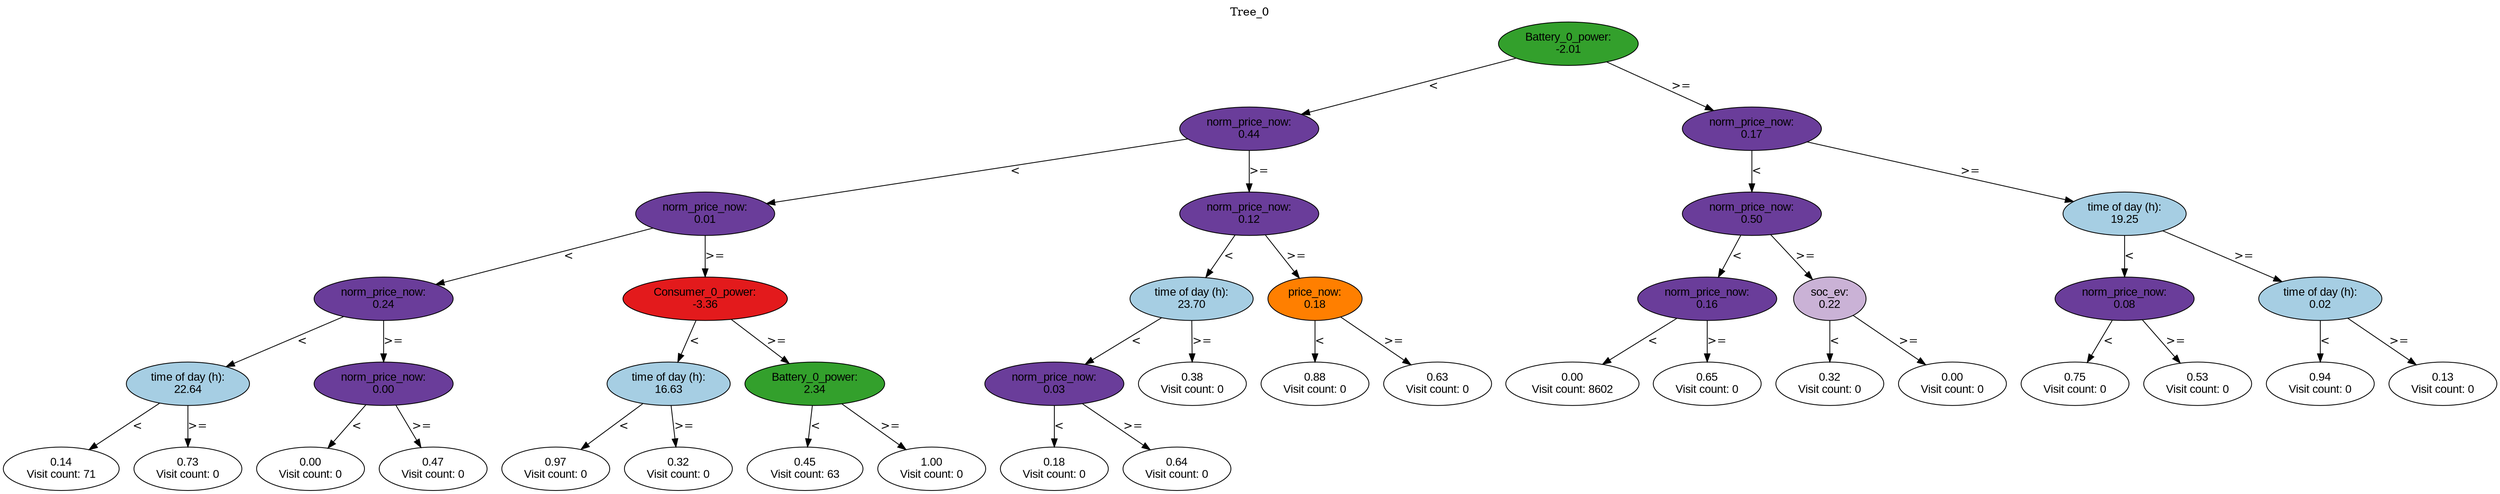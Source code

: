 digraph BST {
    node [fontname="Arial" style=filled colorscheme=paired12];
    0 [ label = "Battery_0_power:
-2.01" fillcolor=4];
    1 [ label = "norm_price_now:
0.44" fillcolor=10];
    2 [ label = "norm_price_now:
0.01" fillcolor=10];
    3 [ label = "norm_price_now:
0.24" fillcolor=10];
    4 [ label = "time of day (h):
22.64" fillcolor=1];
    5 [ label = "0.14
Visit count: 71" fillcolor=white];
    6 [ label = "0.73
Visit count: 0" fillcolor=white];
    7 [ label = "norm_price_now:
0.00" fillcolor=10];
    8 [ label = "0.00
Visit count: 0" fillcolor=white];
    9 [ label = "0.47
Visit count: 0" fillcolor=white];
    10 [ label = "Consumer_0_power:
-3.36" fillcolor=6];
    11 [ label = "time of day (h):
16.63" fillcolor=1];
    12 [ label = "0.97
Visit count: 0" fillcolor=white];
    13 [ label = "0.32
Visit count: 0" fillcolor=white];
    14 [ label = "Battery_0_power:
2.34" fillcolor=4];
    15 [ label = "0.45
Visit count: 63" fillcolor=white];
    16 [ label = "1.00
Visit count: 0" fillcolor=white];
    17 [ label = "norm_price_now:
0.12" fillcolor=10];
    18 [ label = "time of day (h):
23.70" fillcolor=1];
    19 [ label = "norm_price_now:
0.03" fillcolor=10];
    20 [ label = "0.18
Visit count: 0" fillcolor=white];
    21 [ label = "0.64
Visit count: 0" fillcolor=white];
    22 [ label = "0.38
Visit count: 0" fillcolor=white];
    23 [ label = "price_now:
0.18" fillcolor=8];
    24 [ label = "0.88
Visit count: 0" fillcolor=white];
    25 [ label = "0.63
Visit count: 0" fillcolor=white];
    26 [ label = "norm_price_now:
0.17" fillcolor=10];
    27 [ label = "norm_price_now:
0.50" fillcolor=10];
    28 [ label = "norm_price_now:
0.16" fillcolor=10];
    29 [ label = "0.00
Visit count: 8602" fillcolor=white];
    30 [ label = "0.65
Visit count: 0" fillcolor=white];
    31 [ label = "soc_ev:
0.22" fillcolor=9];
    32 [ label = "0.32
Visit count: 0" fillcolor=white];
    33 [ label = "0.00
Visit count: 0" fillcolor=white];
    34 [ label = "time of day (h):
19.25" fillcolor=1];
    35 [ label = "norm_price_now:
0.08" fillcolor=10];
    36 [ label = "0.75
Visit count: 0" fillcolor=white];
    37 [ label = "0.53
Visit count: 0" fillcolor=white];
    38 [ label = "time of day (h):
0.02" fillcolor=1];
    39 [ label = "0.94
Visit count: 0" fillcolor=white];
    40 [ label = "0.13
Visit count: 0" fillcolor=white];

    0  -> 1[ label = "<"];
    0  -> 26[ label = ">="];
    1  -> 2[ label = "<"];
    1  -> 17[ label = ">="];
    2  -> 3[ label = "<"];
    2  -> 10[ label = ">="];
    3  -> 4[ label = "<"];
    3  -> 7[ label = ">="];
    4  -> 5[ label = "<"];
    4  -> 6[ label = ">="];
    7  -> 8[ label = "<"];
    7  -> 9[ label = ">="];
    10  -> 11[ label = "<"];
    10  -> 14[ label = ">="];
    11  -> 12[ label = "<"];
    11  -> 13[ label = ">="];
    14  -> 15[ label = "<"];
    14  -> 16[ label = ">="];
    17  -> 18[ label = "<"];
    17  -> 23[ label = ">="];
    18  -> 19[ label = "<"];
    18  -> 22[ label = ">="];
    19  -> 20[ label = "<"];
    19  -> 21[ label = ">="];
    23  -> 24[ label = "<"];
    23  -> 25[ label = ">="];
    26  -> 27[ label = "<"];
    26  -> 34[ label = ">="];
    27  -> 28[ label = "<"];
    27  -> 31[ label = ">="];
    28  -> 29[ label = "<"];
    28  -> 30[ label = ">="];
    31  -> 32[ label = "<"];
    31  -> 33[ label = ">="];
    34  -> 35[ label = "<"];
    34  -> 38[ label = ">="];
    35  -> 36[ label = "<"];
    35  -> 37[ label = ">="];
    38  -> 39[ label = "<"];
    38  -> 40[ label = ">="];

    labelloc="t";
    label="Tree_0";
}